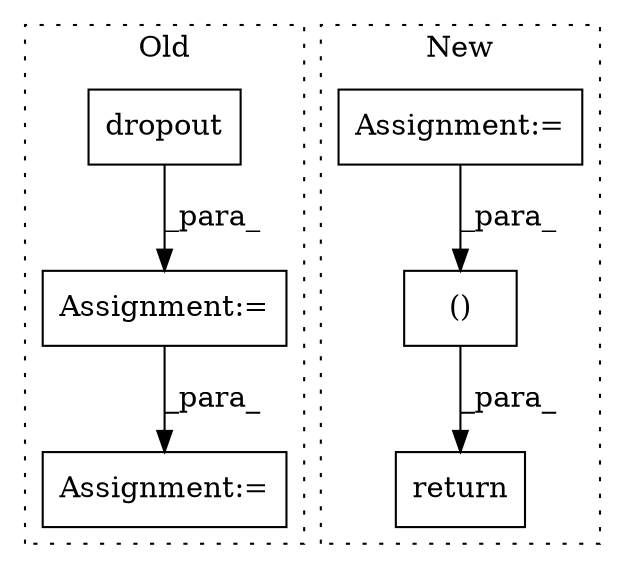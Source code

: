 digraph G {
subgraph cluster0 {
1 [label="dropout" a="32" s="3218,3227" l="8,1" shape="box"];
3 [label="Assignment:=" a="7" s="3212" l="1" shape="box"];
6 [label="Assignment:=" a="7" s="3256" l="1" shape="box"];
label = "Old";
style="dotted";
}
subgraph cluster1 {
2 [label="return" a="41" s="4641" l="14" shape="box"];
4 [label="Assignment:=" a="7" s="4607" l="1" shape="box"];
5 [label="()" a="106" s="4655" l="15" shape="box"];
label = "New";
style="dotted";
}
1 -> 3 [label="_para_"];
3 -> 6 [label="_para_"];
4 -> 5 [label="_para_"];
5 -> 2 [label="_para_"];
}
